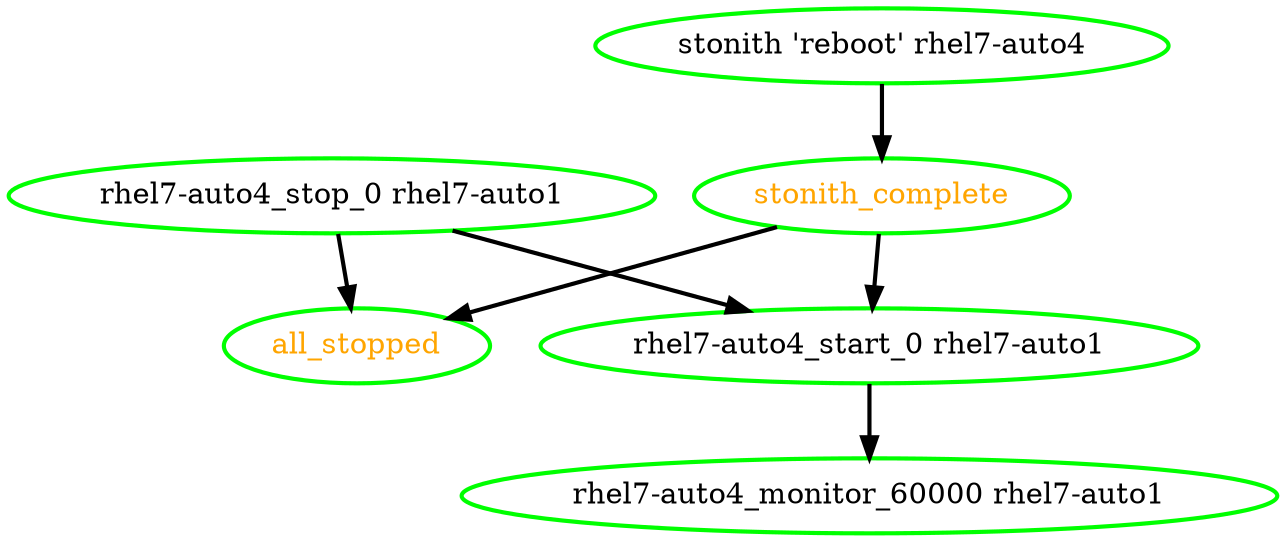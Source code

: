  digraph "g" {
"all_stopped" [ style=bold color="green" fontcolor="orange"]
"rhel7-auto4_monitor_60000 rhel7-auto1" [ style=bold color="green" fontcolor="black"]
"rhel7-auto4_start_0 rhel7-auto1" -> "rhel7-auto4_monitor_60000 rhel7-auto1" [ style = bold]
"rhel7-auto4_start_0 rhel7-auto1" [ style=bold color="green" fontcolor="black"]
"rhel7-auto4_stop_0 rhel7-auto1" -> "all_stopped" [ style = bold]
"rhel7-auto4_stop_0 rhel7-auto1" -> "rhel7-auto4_start_0 rhel7-auto1" [ style = bold]
"rhel7-auto4_stop_0 rhel7-auto1" [ style=bold color="green" fontcolor="black"]
"stonith 'reboot' rhel7-auto4" -> "stonith_complete" [ style = bold]
"stonith 'reboot' rhel7-auto4" [ style=bold color="green" fontcolor="black"]
"stonith_complete" -> "all_stopped" [ style = bold]
"stonith_complete" -> "rhel7-auto4_start_0 rhel7-auto1" [ style = bold]
"stonith_complete" [ style=bold color="green" fontcolor="orange"]
}
